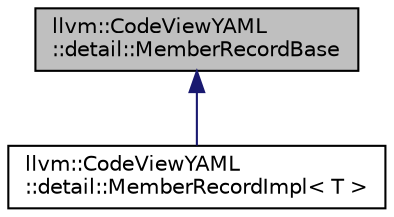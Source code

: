 digraph "llvm::CodeViewYAML::detail::MemberRecordBase"
{
 // LATEX_PDF_SIZE
  bgcolor="transparent";
  edge [fontname="Helvetica",fontsize="10",labelfontname="Helvetica",labelfontsize="10"];
  node [fontname="Helvetica",fontsize="10",shape="box"];
  Node1 [label="llvm::CodeViewYAML\l::detail::MemberRecordBase",height=0.2,width=0.4,color="black", fillcolor="grey75", style="filled", fontcolor="black",tooltip=" "];
  Node1 -> Node2 [dir="back",color="midnightblue",fontsize="10",style="solid",fontname="Helvetica"];
  Node2 [label="llvm::CodeViewYAML\l::detail::MemberRecordImpl\< T \>",height=0.2,width=0.4,color="black",URL="$structllvm_1_1CodeViewYAML_1_1detail_1_1MemberRecordImpl.html",tooltip=" "];
}
